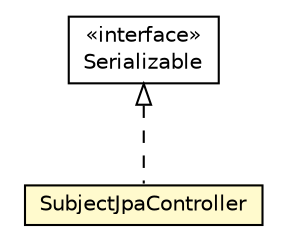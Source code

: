#!/usr/local/bin/dot
#
# Class diagram 
# Generated by UMLGraph version R5_6-24-gf6e263 (http://www.umlgraph.org/)
#

digraph G {
	edge [fontname="Helvetica",fontsize=10,labelfontname="Helvetica",labelfontsize=10];
	node [fontname="Helvetica",fontsize=10,shape=plaintext];
	nodesep=0.25;
	ranksep=0.5;
	// com.elte.osz.logic.controllers.SubjectJpaController
	c736 [label=<<table title="com.elte.osz.logic.controllers.SubjectJpaController" border="0" cellborder="1" cellspacing="0" cellpadding="2" port="p" bgcolor="lemonChiffon" href="./SubjectJpaController.html">
		<tr><td><table border="0" cellspacing="0" cellpadding="1">
<tr><td align="center" balign="center"> SubjectJpaController </td></tr>
		</table></td></tr>
		</table>>, URL="./SubjectJpaController.html", fontname="Helvetica", fontcolor="black", fontsize=10.0];
	//com.elte.osz.logic.controllers.SubjectJpaController implements java.io.Serializable
	c746:p -> c736:p [dir=back,arrowtail=empty,style=dashed];
	// java.io.Serializable
	c746 [label=<<table title="java.io.Serializable" border="0" cellborder="1" cellspacing="0" cellpadding="2" port="p" href="http://java.sun.com/j2se/1.4.2/docs/api/java/io/Serializable.html">
		<tr><td><table border="0" cellspacing="0" cellpadding="1">
<tr><td align="center" balign="center"> &#171;interface&#187; </td></tr>
<tr><td align="center" balign="center"> Serializable </td></tr>
		</table></td></tr>
		</table>>, URL="http://java.sun.com/j2se/1.4.2/docs/api/java/io/Serializable.html", fontname="Helvetica", fontcolor="black", fontsize=10.0];
}


